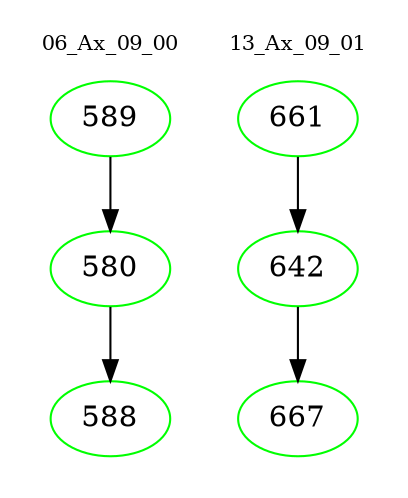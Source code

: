 digraph{
subgraph cluster_0 {
color = white
label = "06_Ax_09_00";
fontsize=10;
T0_589 [label="589", color="green"]
T0_589 -> T0_580 [color="black"]
T0_580 [label="580", color="green"]
T0_580 -> T0_588 [color="black"]
T0_588 [label="588", color="green"]
}
subgraph cluster_1 {
color = white
label = "13_Ax_09_01";
fontsize=10;
T1_661 [label="661", color="green"]
T1_661 -> T1_642 [color="black"]
T1_642 [label="642", color="green"]
T1_642 -> T1_667 [color="black"]
T1_667 [label="667", color="green"]
}
}

